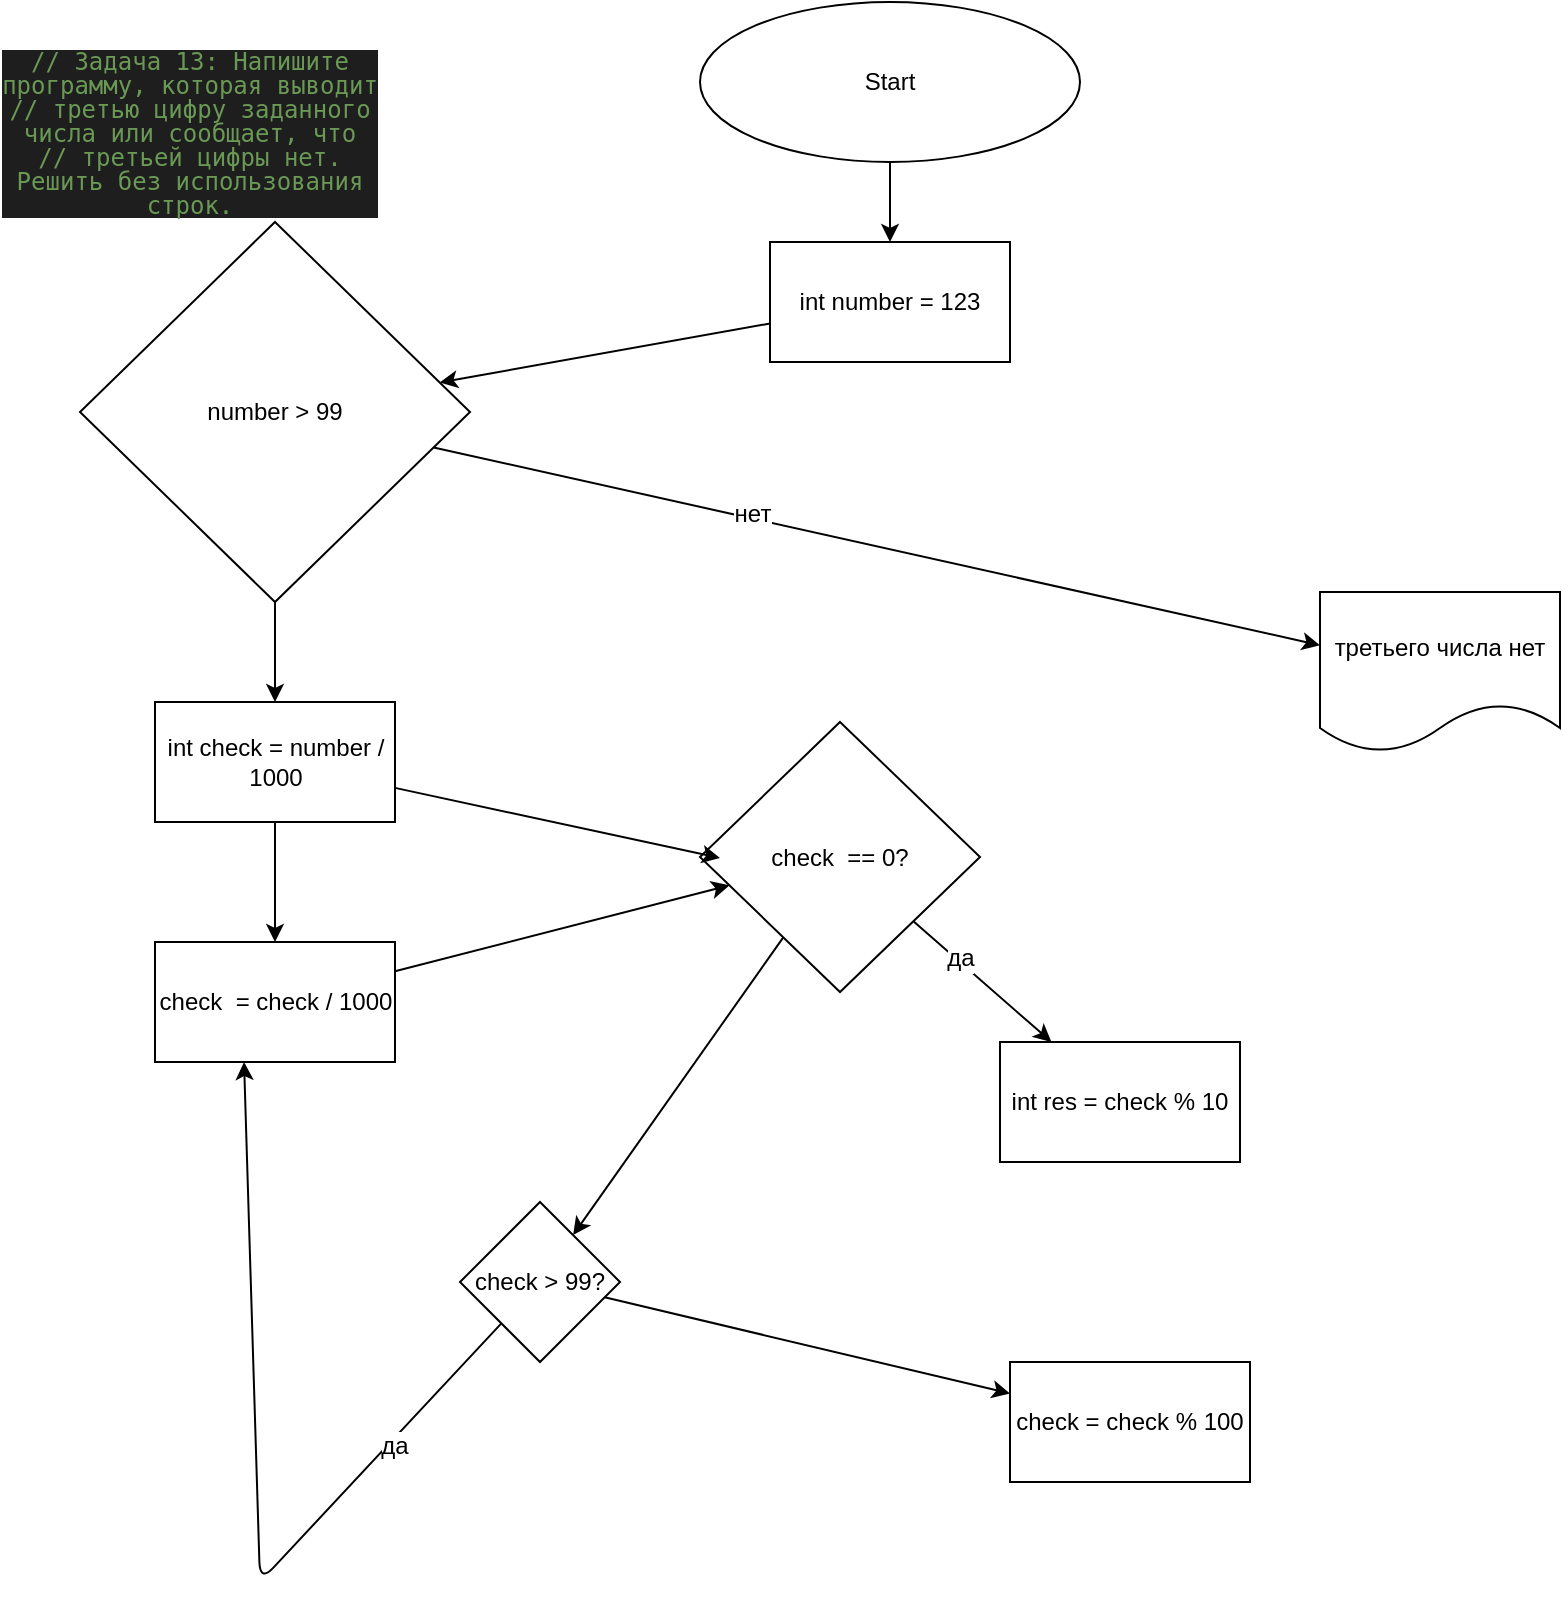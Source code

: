 <mxfile>
    <diagram id="v-AlWKLcsZbSKa4LnE1E" name="Page-1">
        <mxGraphModel dx="1022" dy="766" grid="1" gridSize="10" guides="1" tooltips="1" connect="1" arrows="1" fold="1" page="1" pageScale="1" pageWidth="850" pageHeight="1100" math="0" shadow="0">
            <root>
                <mxCell id="0"/>
                <mxCell id="1" parent="0"/>
                <mxCell id="2" value="&lt;div style=&quot;color: rgb(212 , 212 , 212) ; background-color: rgb(30 , 30 , 30) ; font-family: &amp;#34;droid sans mono&amp;#34; , &amp;#34;monospace&amp;#34; , monospace ; font-weight: normal ; line-height: 1&quot;&gt;&lt;div&gt;&lt;span style=&quot;color: #6a9955&quot;&gt;// Задача 13: Напишите программу, которая выводит &lt;/span&gt;&lt;/div&gt;&lt;div&gt;&lt;span style=&quot;color: #6a9955&quot;&gt;// третью цифру заданного числа или сообщает, что &lt;/span&gt;&lt;/div&gt;&lt;div&gt;&lt;span style=&quot;color: #6a9955&quot;&gt;// третьей цифры нет. Решить без использования строк.&lt;/span&gt;&lt;/div&gt;&lt;/div&gt;" style="text;html=1;strokeColor=none;fillColor=none;align=center;verticalAlign=middle;whiteSpace=wrap;rounded=0;" vertex="1" parent="1">
                    <mxGeometry y="40" width="190" height="90" as="geometry"/>
                </mxCell>
                <mxCell id="5" value="" style="edgeStyle=none;html=1;fontSize=12;" edge="1" parent="1" source="3" target="4">
                    <mxGeometry relative="1" as="geometry"/>
                </mxCell>
                <mxCell id="3" value="Start" style="ellipse;whiteSpace=wrap;html=1;fontSize=12;" vertex="1" parent="1">
                    <mxGeometry x="350" y="20" width="190" height="80" as="geometry"/>
                </mxCell>
                <mxCell id="7" value="" style="edgeStyle=none;html=1;fontSize=12;" edge="1" parent="1" source="4" target="6">
                    <mxGeometry relative="1" as="geometry"/>
                </mxCell>
                <mxCell id="4" value="int number = 123" style="whiteSpace=wrap;html=1;" vertex="1" parent="1">
                    <mxGeometry x="385" y="140" width="120" height="60" as="geometry"/>
                </mxCell>
                <mxCell id="9" value="" style="edgeStyle=none;html=1;fontSize=12;" edge="1" parent="1" source="6" target="8">
                    <mxGeometry relative="1" as="geometry"/>
                </mxCell>
                <mxCell id="10" value="нет" style="edgeLabel;html=1;align=center;verticalAlign=middle;resizable=0;points=[];fontSize=12;" vertex="1" connectable="0" parent="9">
                    <mxGeometry x="-0.285" y="2" relative="1" as="geometry">
                        <mxPoint as="offset"/>
                    </mxGeometry>
                </mxCell>
                <mxCell id="19" value="" style="edgeStyle=none;html=1;fontSize=12;" edge="1" parent="1" source="6" target="18">
                    <mxGeometry relative="1" as="geometry"/>
                </mxCell>
                <mxCell id="6" value="number &amp;gt; 99" style="rhombus;whiteSpace=wrap;html=1;" vertex="1" parent="1">
                    <mxGeometry x="40" y="130" width="195" height="190" as="geometry"/>
                </mxCell>
                <mxCell id="8" value="третьего числа нет" style="shape=document;whiteSpace=wrap;html=1;boundedLbl=1;" vertex="1" parent="1">
                    <mxGeometry x="660" y="315" width="120" height="80" as="geometry"/>
                </mxCell>
                <mxCell id="16" value="" style="edgeStyle=none;html=1;fontSize=12;" edge="1" parent="1" source="14" target="15">
                    <mxGeometry relative="1" as="geometry"/>
                </mxCell>
                <mxCell id="17" value="да" style="edgeLabel;html=1;align=center;verticalAlign=middle;resizable=0;points=[];fontSize=12;" vertex="1" connectable="0" parent="16">
                    <mxGeometry x="-0.356" y="2" relative="1" as="geometry">
                        <mxPoint as="offset"/>
                    </mxGeometry>
                </mxCell>
                <mxCell id="22" value="" style="edgeStyle=none;html=1;fontSize=12;" edge="1" parent="1" source="14" target="21">
                    <mxGeometry relative="1" as="geometry"/>
                </mxCell>
                <mxCell id="31" style="edgeStyle=none;html=1;exitX=0;exitY=0.5;exitDx=0;exitDy=0;fontSize=12;" edge="1" parent="1" source="14">
                    <mxGeometry relative="1" as="geometry">
                        <mxPoint x="350" y="448" as="targetPoint"/>
                    </mxGeometry>
                </mxCell>
                <mxCell id="14" value="check&amp;nbsp; == 0?" style="rhombus;whiteSpace=wrap;html=1;fontSize=12;" vertex="1" parent="1">
                    <mxGeometry x="350" y="380" width="140" height="135" as="geometry"/>
                </mxCell>
                <mxCell id="15" value="int res = check % 10" style="whiteSpace=wrap;html=1;" vertex="1" parent="1">
                    <mxGeometry x="500" y="540" width="120" height="60" as="geometry"/>
                </mxCell>
                <mxCell id="24" value="" style="edgeStyle=none;html=1;fontSize=12;" edge="1" parent="1" source="18" target="23">
                    <mxGeometry relative="1" as="geometry"/>
                </mxCell>
                <mxCell id="30" style="edgeStyle=none;html=1;fontSize=12;" edge="1" parent="1" source="18">
                    <mxGeometry relative="1" as="geometry">
                        <mxPoint x="360" y="448" as="targetPoint"/>
                    </mxGeometry>
                </mxCell>
                <mxCell id="18" value="int check = number / 1000" style="whiteSpace=wrap;html=1;" vertex="1" parent="1">
                    <mxGeometry x="77.5" y="370" width="120" height="60" as="geometry"/>
                </mxCell>
                <mxCell id="26" style="edgeStyle=none;html=1;fontSize=12;entryX=0.371;entryY=1;entryDx=0;entryDy=0;entryPerimeter=0;" edge="1" parent="1" source="21" target="23">
                    <mxGeometry relative="1" as="geometry">
                        <mxPoint x="130" y="700" as="targetPoint"/>
                        <Array as="points">
                            <mxPoint x="130" y="810"/>
                        </Array>
                    </mxGeometry>
                </mxCell>
                <mxCell id="27" value="да" style="edgeLabel;html=1;align=center;verticalAlign=middle;resizable=0;points=[];fontSize=12;" vertex="1" connectable="0" parent="26">
                    <mxGeometry x="-0.628" y="2" relative="1" as="geometry">
                        <mxPoint as="offset"/>
                    </mxGeometry>
                </mxCell>
                <mxCell id="29" value="" style="edgeStyle=none;html=1;fontSize=12;" edge="1" parent="1" source="21" target="28">
                    <mxGeometry relative="1" as="geometry"/>
                </mxCell>
                <mxCell id="21" value="check &amp;gt; 99?" style="rhombus;whiteSpace=wrap;html=1;" vertex="1" parent="1">
                    <mxGeometry x="230" y="620" width="80" height="80" as="geometry"/>
                </mxCell>
                <mxCell id="32" style="edgeStyle=none;html=1;fontSize=12;" edge="1" parent="1" source="23" target="14">
                    <mxGeometry relative="1" as="geometry"/>
                </mxCell>
                <mxCell id="23" value="check&amp;nbsp; = check / 1000" style="whiteSpace=wrap;html=1;" vertex="1" parent="1">
                    <mxGeometry x="77.5" y="490" width="120" height="60" as="geometry"/>
                </mxCell>
                <mxCell id="28" value="check = check % 100" style="whiteSpace=wrap;html=1;" vertex="1" parent="1">
                    <mxGeometry x="505" y="700" width="120" height="60" as="geometry"/>
                </mxCell>
            </root>
        </mxGraphModel>
    </diagram>
</mxfile>